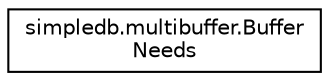 digraph "Graphical Class Hierarchy"
{
  edge [fontname="Helvetica",fontsize="10",labelfontname="Helvetica",labelfontsize="10"];
  node [fontname="Helvetica",fontsize="10",shape=record];
  rankdir="LR";
  Node0 [label="simpledb.multibuffer.Buffer\lNeeds",height=0.2,width=0.4,color="black", fillcolor="white", style="filled",URL="$classsimpledb_1_1multibuffer_1_1BufferNeeds.html"];
}
